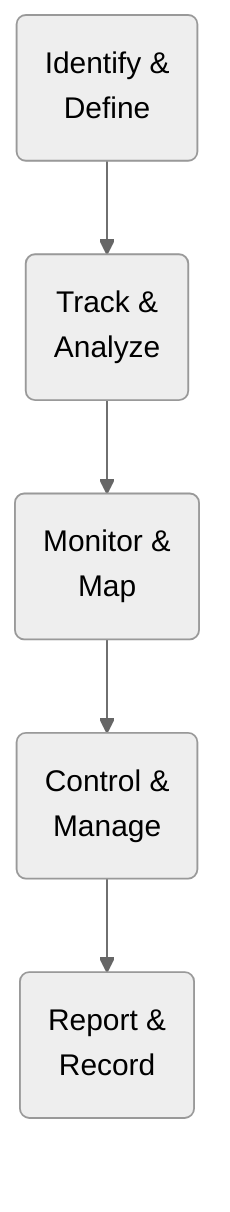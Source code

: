 flowchart TB
  %%{init: {'theme':'neutral'}}%%
  A("Identify &
  Define")
  B("Track & 
  Analyze")
  C("Monitor & 
  Map")
  D("Control & 
  Manage")
  E("Report & 
  Record")
  A --> B
  B --> C
  C --> D
  D --> E